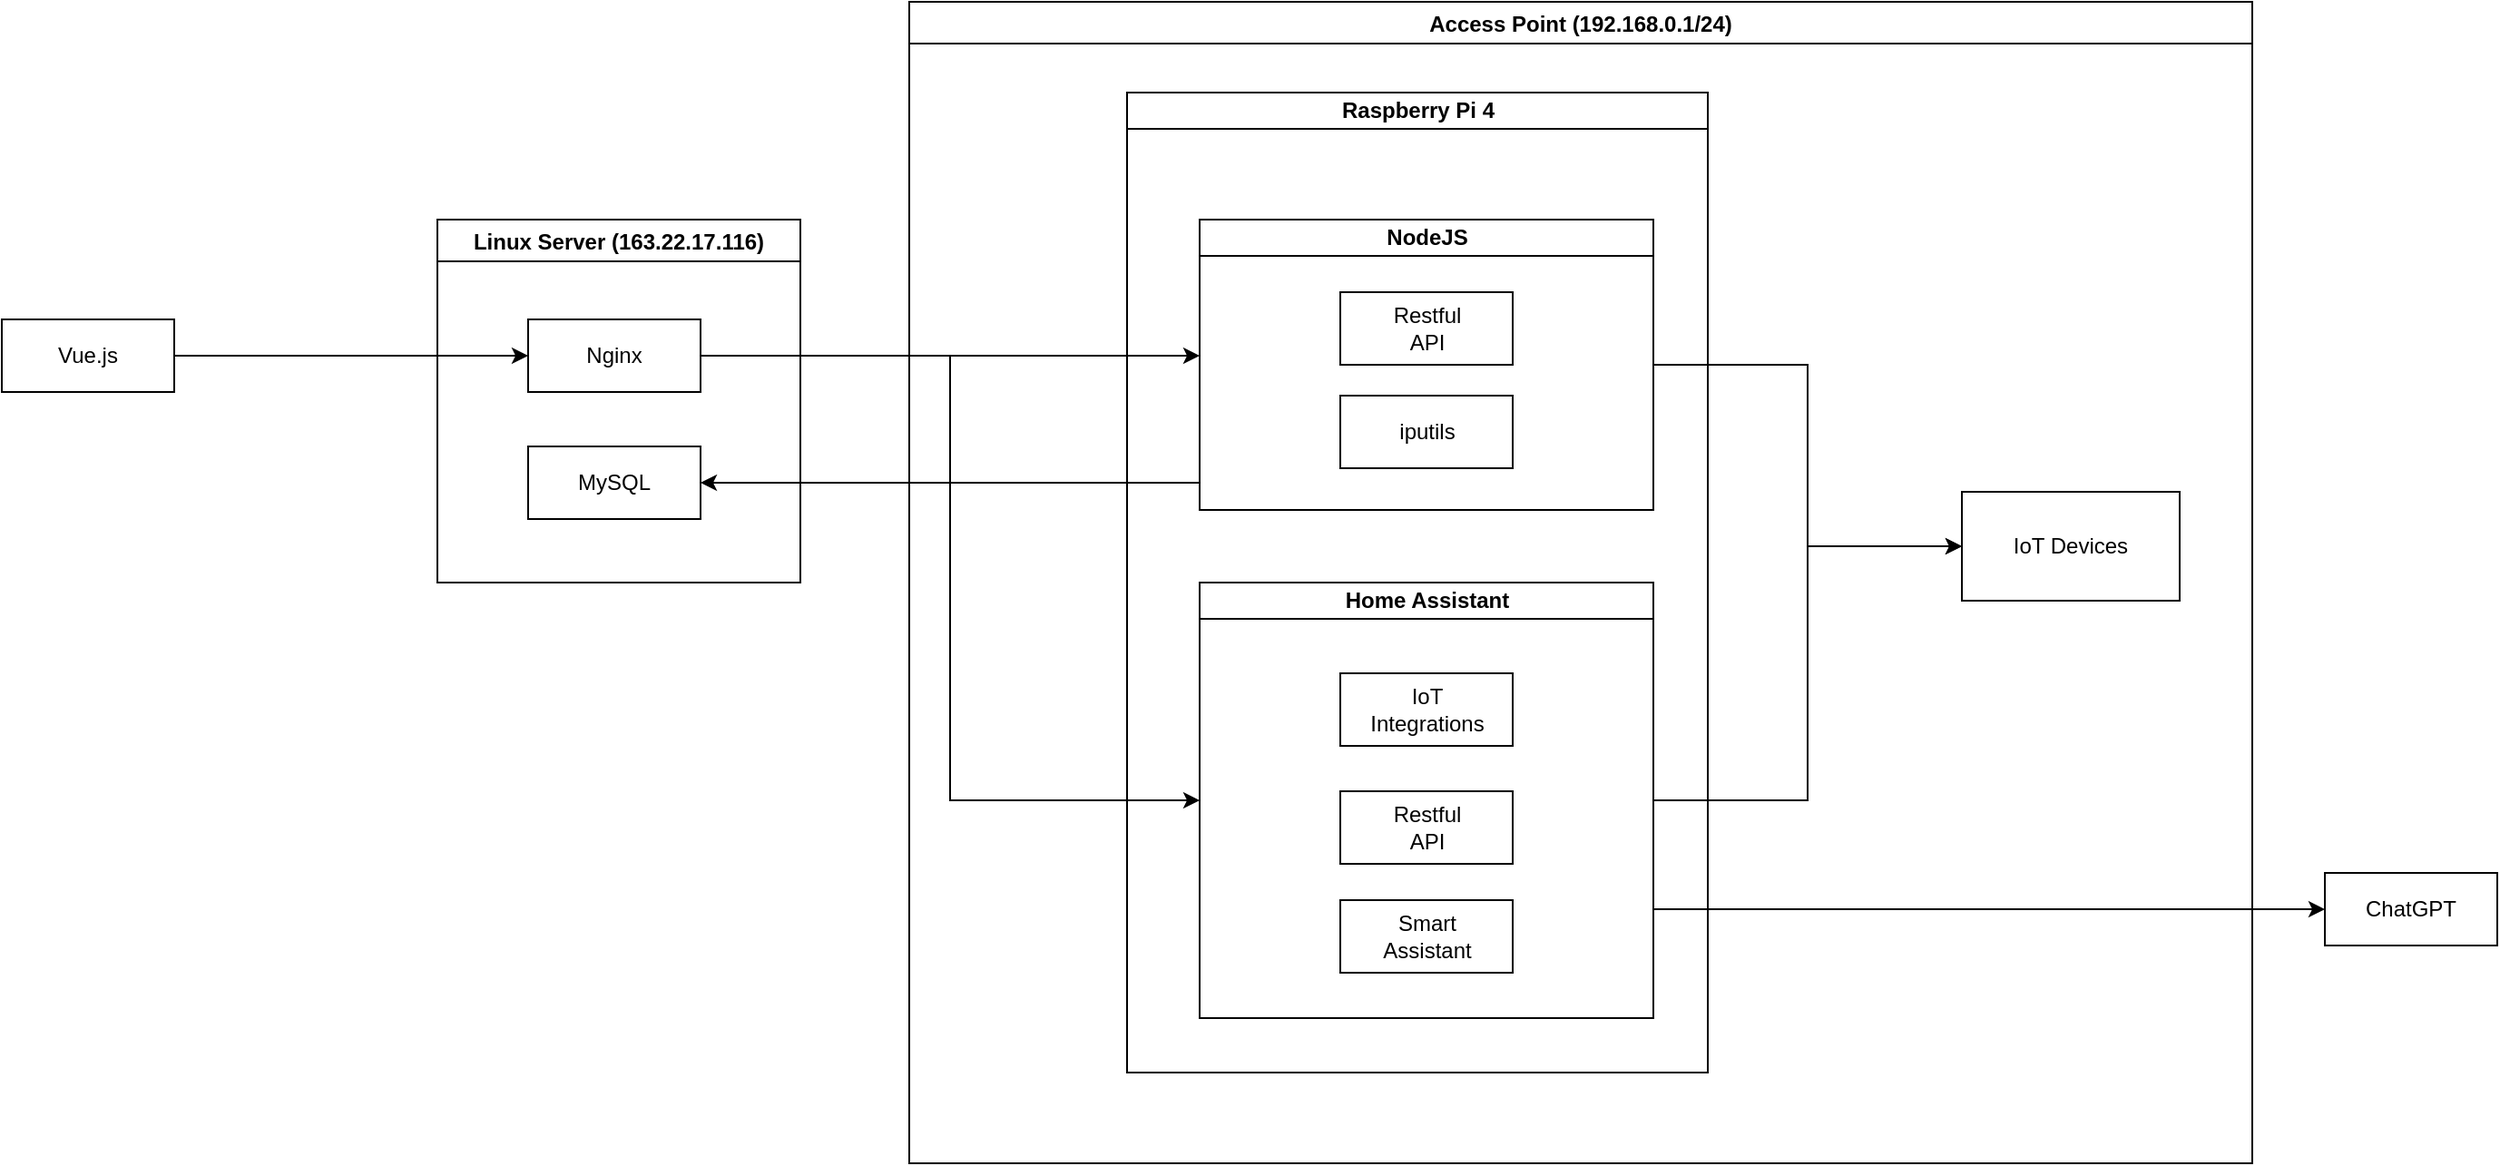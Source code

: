<mxfile version="24.8.4">
  <diagram id="prtHgNgQTEPvFCAcTncT" name="Page-1">
    <mxGraphModel dx="2707" dy="749" grid="1" gridSize="10" guides="1" tooltips="1" connect="1" arrows="1" fold="1" page="1" pageScale="1" pageWidth="827" pageHeight="1169" math="0" shadow="0">
      <root>
        <mxCell id="0" />
        <mxCell id="1" parent="0" />
        <mxCell id="dNxyNK7c78bLwvsdeMH5-11" value="Raspberry Pi 4" style="swimlane;html=1;startSize=20;horizontal=1;containerType=tree;glass=0;" parent="1" vertex="1">
          <mxGeometry x="40" y="100" width="320" height="540" as="geometry" />
        </mxCell>
        <mxCell id="2JFQQ8UHhfo3gJUFawYB-4" value="NodeJS" style="swimlane;html=1;startSize=20;horizontal=1;containerType=tree;glass=0;" parent="dNxyNK7c78bLwvsdeMH5-11" vertex="1">
          <mxGeometry x="40" y="70" width="250" height="160" as="geometry" />
        </mxCell>
        <mxCell id="2JFQQ8UHhfo3gJUFawYB-2" value="Home Assistant" style="swimlane;html=1;startSize=20;horizontal=1;containerType=tree;glass=0;" parent="dNxyNK7c78bLwvsdeMH5-11" vertex="1">
          <mxGeometry x="40" y="270" width="250" height="240" as="geometry" />
        </mxCell>
        <mxCell id="2JFQQ8UHhfo3gJUFawYB-25" value="Linux Server (163.22.17.116)" style="swimlane;" parent="1" vertex="1">
          <mxGeometry x="-340" y="170" width="200" height="200" as="geometry" />
        </mxCell>
        <mxCell id="kA6dn6t9HGO6cu-0DSuQ-1" style="edgeStyle=orthogonalEdgeStyle;rounded=0;orthogonalLoop=1;jettySize=auto;html=1;exitX=1;exitY=0.5;exitDx=0;exitDy=0;" edge="1" parent="2JFQQ8UHhfo3gJUFawYB-25" source="2JFQQ8UHhfo3gJUFawYB-14">
          <mxGeometry relative="1" as="geometry">
            <mxPoint x="420" y="75" as="targetPoint" />
          </mxGeometry>
        </mxCell>
        <mxCell id="2JFQQ8UHhfo3gJUFawYB-14" value="Nginx" style="rounded=0;whiteSpace=wrap;html=1;" parent="2JFQQ8UHhfo3gJUFawYB-25" vertex="1">
          <mxGeometry x="50" y="55" width="95" height="40" as="geometry" />
        </mxCell>
        <mxCell id="2JFQQ8UHhfo3gJUFawYB-28" value="MySQL" style="rounded=0;whiteSpace=wrap;html=1;" parent="2JFQQ8UHhfo3gJUFawYB-25" vertex="1">
          <mxGeometry x="50" y="125" width="95" height="40" as="geometry" />
        </mxCell>
        <mxCell id="2JFQQ8UHhfo3gJUFawYB-29" style="edgeStyle=orthogonalEdgeStyle;rounded=0;orthogonalLoop=1;jettySize=auto;html=1;exitX=1;exitY=0.5;exitDx=0;exitDy=0;entryX=0;entryY=0.5;entryDx=0;entryDy=0;" parent="1" source="2JFQQ8UHhfo3gJUFawYB-14" target="2JFQQ8UHhfo3gJUFawYB-2" edge="1">
          <mxGeometry relative="1" as="geometry" />
        </mxCell>
        <mxCell id="2JFQQ8UHhfo3gJUFawYB-30" style="edgeStyle=orthogonalEdgeStyle;rounded=0;orthogonalLoop=1;jettySize=auto;html=1;exitX=0;exitY=0.75;exitDx=0;exitDy=0;entryX=1;entryY=0.5;entryDx=0;entryDy=0;" parent="1" source="2JFQQ8UHhfo3gJUFawYB-4" target="2JFQQ8UHhfo3gJUFawYB-28" edge="1">
          <mxGeometry relative="1" as="geometry">
            <Array as="points">
              <mxPoint x="80" y="315" />
            </Array>
          </mxGeometry>
        </mxCell>
        <mxCell id="2JFQQ8UHhfo3gJUFawYB-36" value="Access Point (192.168.0.1/24)" style="swimlane;" parent="1" vertex="1">
          <mxGeometry x="-80" y="50" width="740" height="640" as="geometry" />
        </mxCell>
        <mxCell id="2JFQQ8UHhfo3gJUFawYB-5" value="IoT Devices" style="rounded=0;whiteSpace=wrap;html=1;" parent="2JFQQ8UHhfo3gJUFawYB-36" vertex="1">
          <mxGeometry x="580" y="270" width="120" height="60" as="geometry" />
        </mxCell>
        <mxCell id="2JFQQ8UHhfo3gJUFawYB-42" value="iputils" style="rounded=0;whiteSpace=wrap;html=1;" parent="2JFQQ8UHhfo3gJUFawYB-36" vertex="1">
          <mxGeometry x="237.5" y="217" width="95" height="40" as="geometry" />
        </mxCell>
        <mxCell id="2JFQQ8UHhfo3gJUFawYB-43" value="Smart&lt;br&gt;Assistant" style="rounded=0;whiteSpace=wrap;html=1;" parent="2JFQQ8UHhfo3gJUFawYB-36" vertex="1">
          <mxGeometry x="237.5" y="495" width="95" height="40" as="geometry" />
        </mxCell>
        <mxCell id="2JFQQ8UHhfo3gJUFawYB-46" value="Restful&lt;div&gt;API&lt;/div&gt;" style="rounded=0;whiteSpace=wrap;html=1;" parent="2JFQQ8UHhfo3gJUFawYB-36" vertex="1">
          <mxGeometry x="237.5" y="435" width="95" height="40" as="geometry" />
        </mxCell>
        <mxCell id="2JFQQ8UHhfo3gJUFawYB-51" value="IoT&lt;br&gt;Integrations" style="rounded=0;whiteSpace=wrap;html=1;" parent="2JFQQ8UHhfo3gJUFawYB-36" vertex="1">
          <mxGeometry x="237.5" y="370" width="95" height="40" as="geometry" />
        </mxCell>
        <mxCell id="2JFQQ8UHhfo3gJUFawYB-3" value="Restful&lt;div&gt;API&lt;/div&gt;" style="rounded=0;whiteSpace=wrap;html=1;" parent="2JFQQ8UHhfo3gJUFawYB-36" vertex="1">
          <mxGeometry x="237.5" y="160" width="95" height="40" as="geometry" />
        </mxCell>
        <mxCell id="2JFQQ8UHhfo3gJUFawYB-37" style="edgeStyle=orthogonalEdgeStyle;rounded=0;orthogonalLoop=1;jettySize=auto;html=1;exitX=1;exitY=0.5;exitDx=0;exitDy=0;entryX=0;entryY=0.5;entryDx=0;entryDy=0;" parent="1" source="2JFQQ8UHhfo3gJUFawYB-4" target="2JFQQ8UHhfo3gJUFawYB-5" edge="1">
          <mxGeometry relative="1" as="geometry" />
        </mxCell>
        <mxCell id="2JFQQ8UHhfo3gJUFawYB-38" style="edgeStyle=orthogonalEdgeStyle;rounded=0;orthogonalLoop=1;jettySize=auto;html=1;exitX=1;exitY=0.5;exitDx=0;exitDy=0;entryX=0;entryY=0.5;entryDx=0;entryDy=0;" parent="1" source="2JFQQ8UHhfo3gJUFawYB-2" target="2JFQQ8UHhfo3gJUFawYB-5" edge="1">
          <mxGeometry relative="1" as="geometry" />
        </mxCell>
        <mxCell id="2JFQQ8UHhfo3gJUFawYB-40" style="edgeStyle=orthogonalEdgeStyle;rounded=0;orthogonalLoop=1;jettySize=auto;html=1;exitX=1;exitY=0.5;exitDx=0;exitDy=0;entryX=0;entryY=0.5;entryDx=0;entryDy=0;" parent="1" source="2JFQQ8UHhfo3gJUFawYB-39" target="2JFQQ8UHhfo3gJUFawYB-14" edge="1">
          <mxGeometry relative="1" as="geometry" />
        </mxCell>
        <mxCell id="2JFQQ8UHhfo3gJUFawYB-39" value="Vue.js" style="rounded=0;whiteSpace=wrap;html=1;" parent="1" vertex="1">
          <mxGeometry x="-580" y="225" width="95" height="40" as="geometry" />
        </mxCell>
        <mxCell id="2JFQQ8UHhfo3gJUFawYB-44" value="ChatGPT" style="rounded=0;whiteSpace=wrap;html=1;" parent="1" vertex="1">
          <mxGeometry x="700" y="530" width="95" height="40" as="geometry" />
        </mxCell>
        <mxCell id="2JFQQ8UHhfo3gJUFawYB-45" style="edgeStyle=orthogonalEdgeStyle;rounded=0;orthogonalLoop=1;jettySize=auto;html=1;exitX=1;exitY=0.75;exitDx=0;exitDy=0;entryX=0;entryY=0.5;entryDx=0;entryDy=0;" parent="1" source="2JFQQ8UHhfo3gJUFawYB-2" target="2JFQQ8UHhfo3gJUFawYB-44" edge="1">
          <mxGeometry relative="1" as="geometry" />
        </mxCell>
      </root>
    </mxGraphModel>
  </diagram>
</mxfile>
